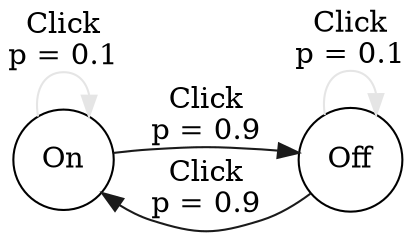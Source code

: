 digraph "01-simple-boolean" {
  rankdir = LR;
  node [
    shape = circle
  ];

  on [ label = "On" ];
  off [ label = "Off" ];

  on -> off [ label = "Click\np = 0.9" color = grey10 ];
  on -> on [ label = "Click\np = 0.1" color = grey90 ];

  off -> on [ label = "Click\np = 0.9" color = grey10];
  off -> off [ label = "Click\np = 0.1" color = grey90 ];
}
